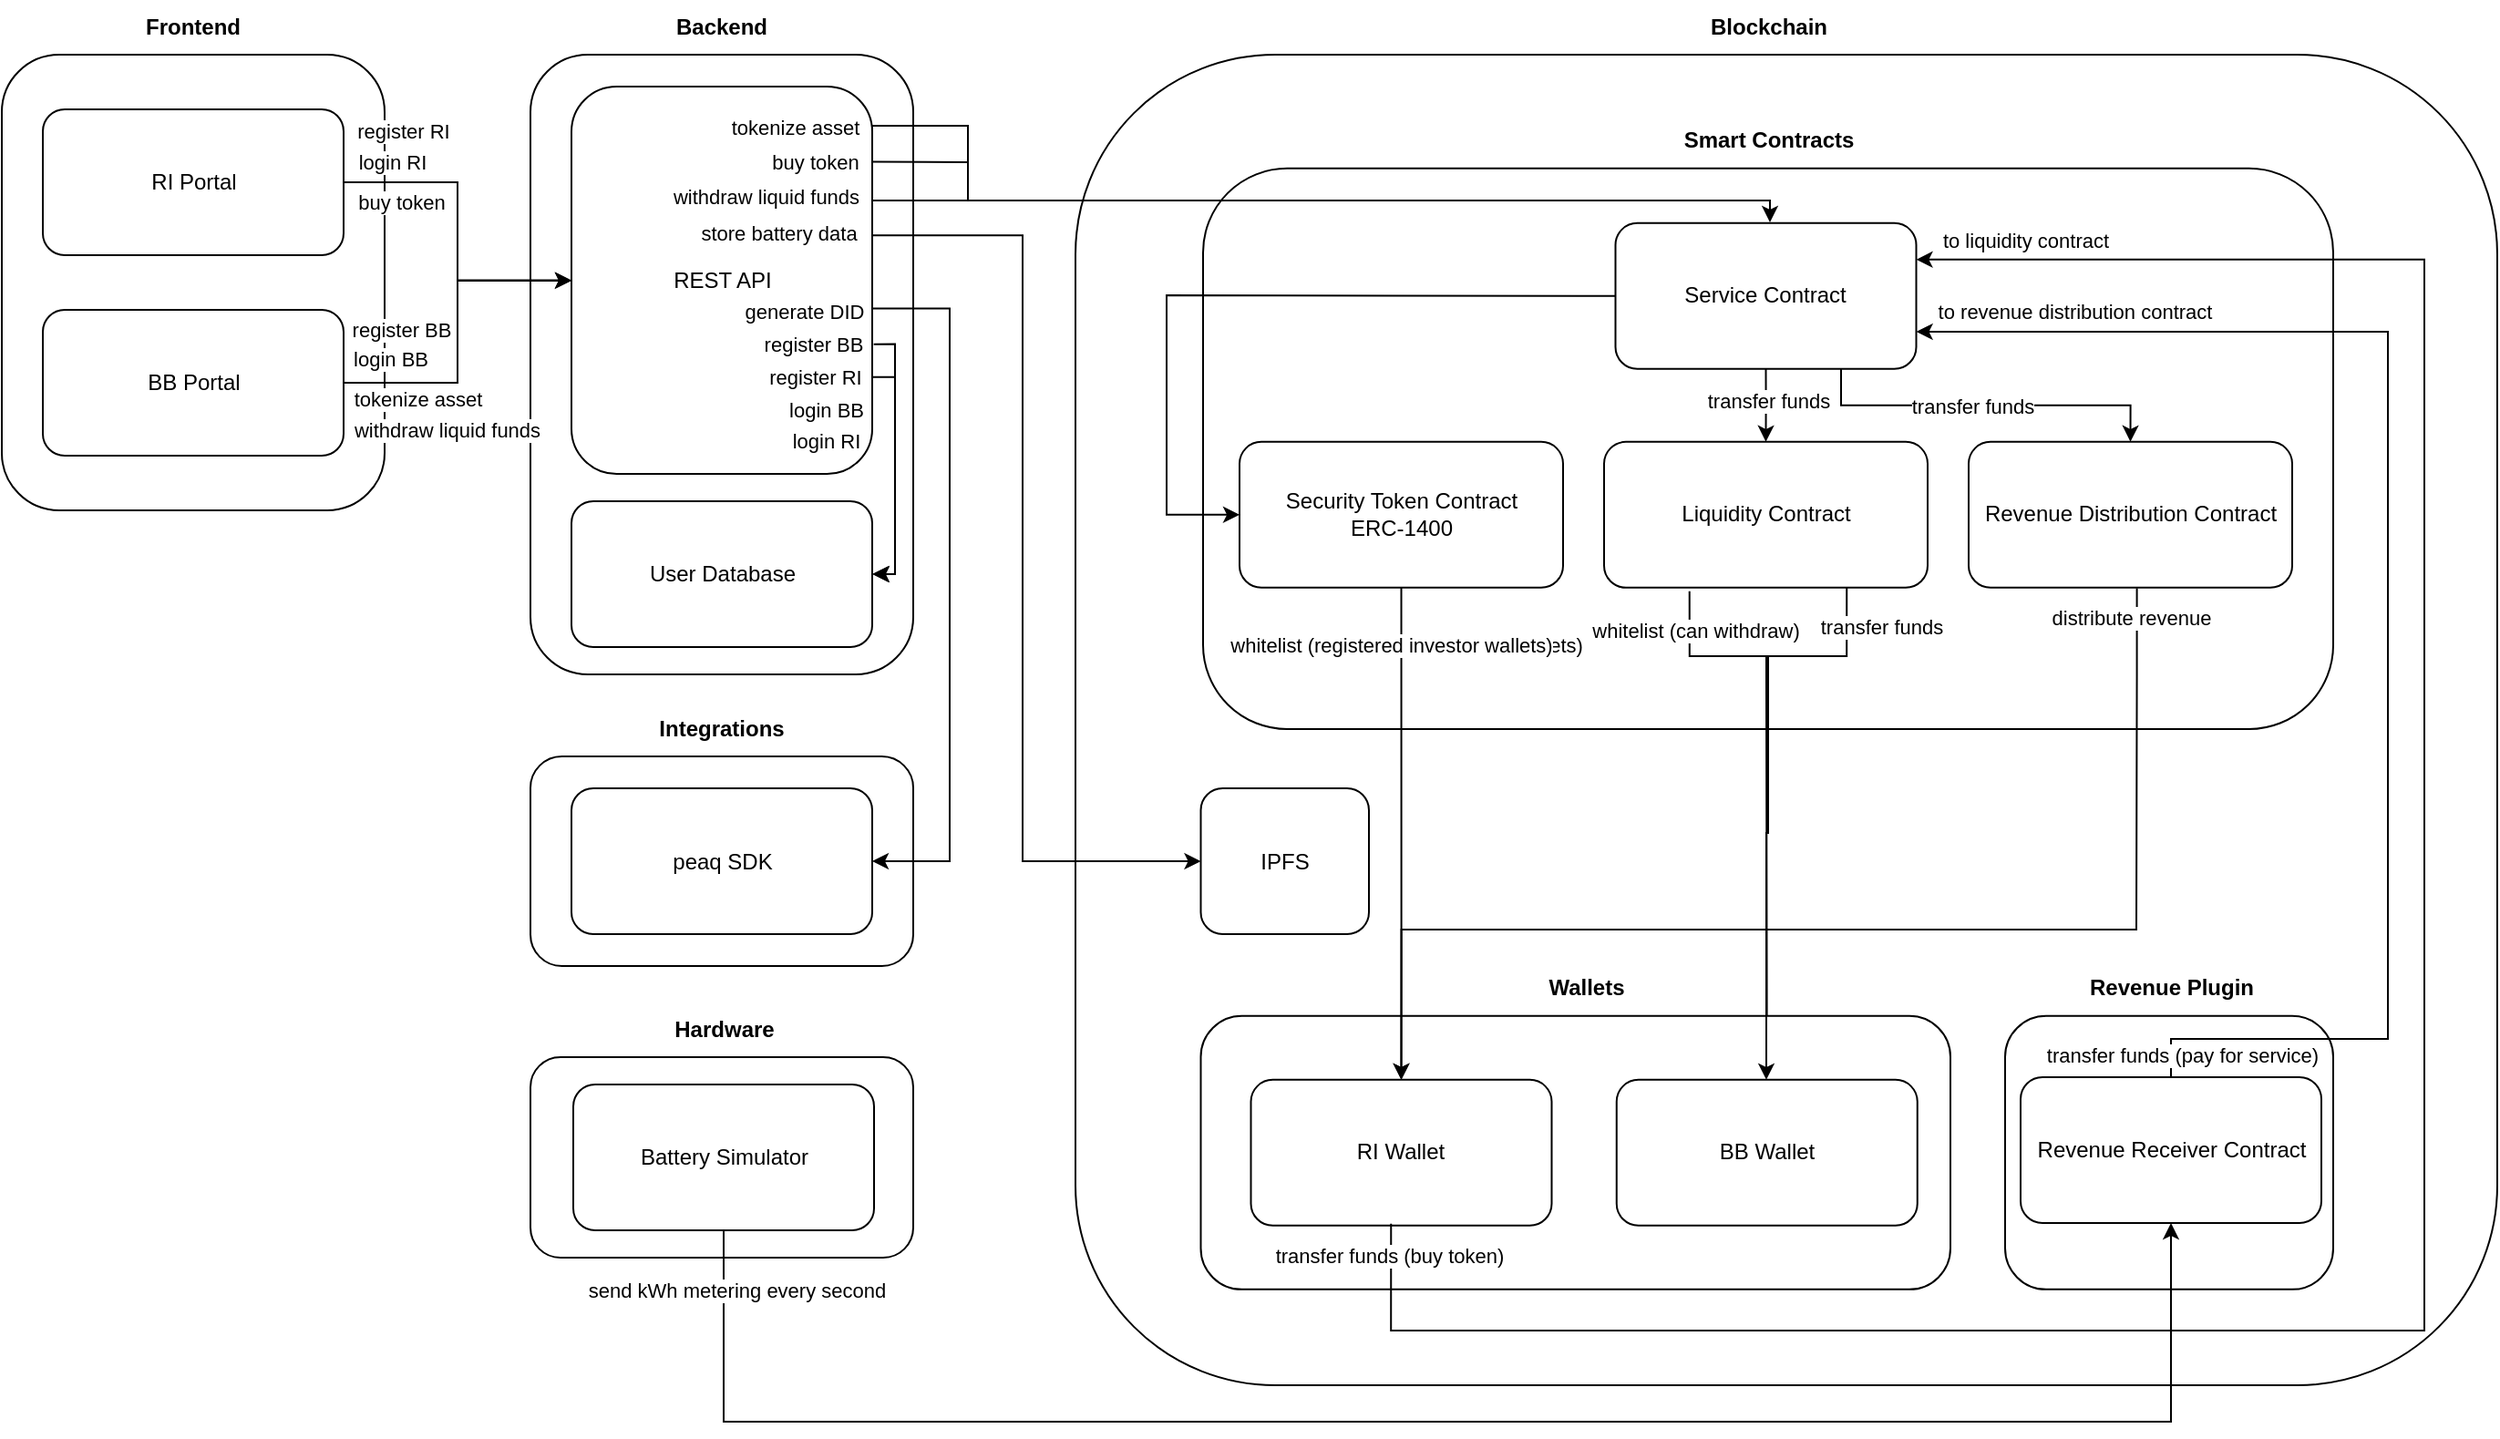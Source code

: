 <mxfile version="22.0.3" type="google">
  <diagram name="Seite-1" id="iugOcSq_H32nfj5X25wa">
    <mxGraphModel dx="1948" dy="816" grid="1" gridSize="10" guides="1" tooltips="1" connect="1" arrows="1" fold="1" page="1" pageScale="1" pageWidth="827" pageHeight="1169" math="0" shadow="0">
      <root>
        <mxCell id="0" />
        <mxCell id="1" parent="0" />
        <mxCell id="eSbXYxMQ_tcYIed6nvcc-3" value="" style="rounded=1;whiteSpace=wrap;html=1;" parent="1" vertex="1">
          <mxGeometry x="679" y="170" width="780" height="730" as="geometry" />
        </mxCell>
        <mxCell id="eSbXYxMQ_tcYIed6nvcc-22" value="" style="rounded=1;whiteSpace=wrap;html=1;" parent="1" vertex="1">
          <mxGeometry x="749" y="232.43" width="620" height="307.57" as="geometry" />
        </mxCell>
        <mxCell id="eSbXYxMQ_tcYIed6nvcc-20" value="" style="rounded=1;whiteSpace=wrap;html=1;" parent="1" vertex="1">
          <mxGeometry x="380" y="555" width="210" height="115" as="geometry" />
        </mxCell>
        <mxCell id="eSbXYxMQ_tcYIed6nvcc-1" value="" style="rounded=1;whiteSpace=wrap;html=1;" parent="1" vertex="1">
          <mxGeometry x="90" y="170" width="210" height="250" as="geometry" />
        </mxCell>
        <mxCell id="eSbXYxMQ_tcYIed6nvcc-2" value="" style="rounded=1;whiteSpace=wrap;html=1;" parent="1" vertex="1">
          <mxGeometry x="380" y="170" width="210" height="340" as="geometry" />
        </mxCell>
        <mxCell id="eSbXYxMQ_tcYIed6nvcc-4" value="Frontend" style="text;html=1;strokeColor=none;fillColor=none;align=center;verticalAlign=middle;whiteSpace=wrap;rounded=0;fontStyle=1" parent="1" vertex="1">
          <mxGeometry x="165" y="140" width="60" height="30" as="geometry" />
        </mxCell>
        <mxCell id="eSbXYxMQ_tcYIed6nvcc-5" value="Backend" style="text;html=1;strokeColor=none;fillColor=none;align=center;verticalAlign=middle;whiteSpace=wrap;rounded=0;fontStyle=1" parent="1" vertex="1">
          <mxGeometry x="455" y="140" width="60" height="30" as="geometry" />
        </mxCell>
        <mxCell id="eSbXYxMQ_tcYIed6nvcc-6" value="Blockchain" style="text;html=1;strokeColor=none;fillColor=none;align=center;verticalAlign=middle;whiteSpace=wrap;rounded=0;fontStyle=1" parent="1" vertex="1">
          <mxGeometry x="1006.5" y="140" width="105" height="30" as="geometry" />
        </mxCell>
        <mxCell id="eSbXYxMQ_tcYIed6nvcc-34" style="edgeStyle=orthogonalEdgeStyle;rounded=0;orthogonalLoop=1;jettySize=auto;html=1;exitX=1;exitY=0.5;exitDx=0;exitDy=0;entryX=0;entryY=0.5;entryDx=0;entryDy=0;" parent="1" source="eSbXYxMQ_tcYIed6nvcc-8" target="eSbXYxMQ_tcYIed6nvcc-15" edge="1">
          <mxGeometry relative="1" as="geometry">
            <mxPoint x="400" y="515" as="targetPoint" />
            <Array as="points">
              <mxPoint x="340" y="240" />
              <mxPoint x="340" y="294" />
              <mxPoint x="403" y="294" />
            </Array>
          </mxGeometry>
        </mxCell>
        <mxCell id="eSbXYxMQ_tcYIed6nvcc-8" value="RI Portal" style="rounded=1;whiteSpace=wrap;html=1;" parent="1" vertex="1">
          <mxGeometry x="112.5" y="200" width="165" height="80" as="geometry" />
        </mxCell>
        <mxCell id="eSbXYxMQ_tcYIed6nvcc-33" style="edgeStyle=orthogonalEdgeStyle;rounded=0;orthogonalLoop=1;jettySize=auto;html=1;entryX=0;entryY=0.5;entryDx=0;entryDy=0;" parent="1" source="eSbXYxMQ_tcYIed6nvcc-9" target="eSbXYxMQ_tcYIed6nvcc-15" edge="1">
          <mxGeometry relative="1" as="geometry" />
        </mxCell>
        <mxCell id="eSbXYxMQ_tcYIed6nvcc-9" value="BB Portal" style="rounded=1;whiteSpace=wrap;html=1;" parent="1" vertex="1">
          <mxGeometry x="112.5" y="310" width="165" height="80" as="geometry" />
        </mxCell>
        <mxCell id="eSbXYxMQ_tcYIed6nvcc-59" style="edgeStyle=orthogonalEdgeStyle;rounded=0;orthogonalLoop=1;jettySize=auto;html=1;exitX=0.5;exitY=1;exitDx=0;exitDy=0;" parent="1" source="eSbXYxMQ_tcYIed6nvcc-11" target="eSbXYxMQ_tcYIed6nvcc-13" edge="1">
          <mxGeometry relative="1" as="geometry" />
        </mxCell>
        <mxCell id="eSbXYxMQ_tcYIed6nvcc-82" value="transfer funds" style="edgeLabel;html=1;align=center;verticalAlign=middle;resizable=0;points=[];" parent="eSbXYxMQ_tcYIed6nvcc-59" connectable="0" vertex="1">
          <mxGeometry x="-0.142" y="1" relative="1" as="geometry">
            <mxPoint as="offset" />
          </mxGeometry>
        </mxCell>
        <mxCell id="eSbXYxMQ_tcYIed6nvcc-60" style="edgeStyle=orthogonalEdgeStyle;rounded=0;orthogonalLoop=1;jettySize=auto;html=1;exitX=0.75;exitY=1;exitDx=0;exitDy=0;entryX=0.5;entryY=0;entryDx=0;entryDy=0;" parent="1" source="eSbXYxMQ_tcYIed6nvcc-11" target="eSbXYxMQ_tcYIed6nvcc-14" edge="1">
          <mxGeometry relative="1" as="geometry" />
        </mxCell>
        <mxCell id="eSbXYxMQ_tcYIed6nvcc-83" value="transfer funds" style="edgeLabel;html=1;align=center;verticalAlign=middle;resizable=0;points=[];" parent="eSbXYxMQ_tcYIed6nvcc-60" connectable="0" vertex="1">
          <mxGeometry x="-0.075" relative="1" as="geometry">
            <mxPoint as="offset" />
          </mxGeometry>
        </mxCell>
        <mxCell id="eSbXYxMQ_tcYIed6nvcc-85" style="edgeStyle=orthogonalEdgeStyle;rounded=0;orthogonalLoop=1;jettySize=auto;html=1;entryX=0;entryY=0.5;entryDx=0;entryDy=0;exitX=0;exitY=0.5;exitDx=0;exitDy=0;" parent="1" source="eSbXYxMQ_tcYIed6nvcc-11" target="eSbXYxMQ_tcYIed6nvcc-12" edge="1">
          <mxGeometry relative="1" as="geometry">
            <Array as="points">
              <mxPoint x="955" y="302" />
              <mxPoint x="729" y="302" />
              <mxPoint x="729" y="422" />
            </Array>
          </mxGeometry>
        </mxCell>
        <mxCell id="eSbXYxMQ_tcYIed6nvcc-11" value="Service Contract" style="rounded=1;whiteSpace=wrap;html=1;" parent="1" vertex="1">
          <mxGeometry x="975.25" y="262.43" width="165" height="80" as="geometry" />
        </mxCell>
        <mxCell id="eSbXYxMQ_tcYIed6nvcc-12" value="Security Token Contract&lt;br&gt;ERC-1400" style="rounded=1;whiteSpace=wrap;html=1;" parent="1" vertex="1">
          <mxGeometry x="769" y="382.43" width="177.5" height="80" as="geometry" />
        </mxCell>
        <mxCell id="eSbXYxMQ_tcYIed6nvcc-69" style="edgeStyle=orthogonalEdgeStyle;rounded=0;orthogonalLoop=1;jettySize=auto;html=1;exitX=0.75;exitY=1;exitDx=0;exitDy=0;entryX=0.5;entryY=0;entryDx=0;entryDy=0;" parent="1" source="eSbXYxMQ_tcYIed6nvcc-13" target="eSbXYxMQ_tcYIed6nvcc-31" edge="1">
          <mxGeometry relative="1" as="geometry">
            <Array as="points">
              <mxPoint x="1102" y="500" />
              <mxPoint x="1058" y="500" />
              <mxPoint x="1058" y="510" />
              <mxPoint x="1058" y="510" />
            </Array>
          </mxGeometry>
        </mxCell>
        <mxCell id="eSbXYxMQ_tcYIed6nvcc-13" value="Liquidity Contract" style="rounded=1;whiteSpace=wrap;html=1;" parent="1" vertex="1">
          <mxGeometry x="969" y="382.43" width="177.5" height="80" as="geometry" />
        </mxCell>
        <mxCell id="eSbXYxMQ_tcYIed6nvcc-14" value="Revenue Distribution Contract" style="rounded=1;whiteSpace=wrap;html=1;" parent="1" vertex="1">
          <mxGeometry x="1169" y="382.43" width="177.5" height="80" as="geometry" />
        </mxCell>
        <mxCell id="eSbXYxMQ_tcYIed6nvcc-77" style="edgeStyle=orthogonalEdgeStyle;rounded=0;orthogonalLoop=1;jettySize=auto;html=1;exitX=0.994;exitY=0.573;exitDx=0;exitDy=0;entryX=1;entryY=0.5;entryDx=0;entryDy=0;exitPerimeter=0;" parent="1" source="eSbXYxMQ_tcYIed6nvcc-15" target="eSbXYxMQ_tcYIed6nvcc-19" edge="1">
          <mxGeometry relative="1" as="geometry">
            <Array as="points">
              <mxPoint x="610" y="309" />
              <mxPoint x="610" y="612" />
            </Array>
          </mxGeometry>
        </mxCell>
        <mxCell id="eSbXYxMQ_tcYIed6nvcc-15" value="REST API" style="rounded=1;whiteSpace=wrap;html=1;" parent="1" vertex="1">
          <mxGeometry x="402.5" y="187.5" width="165" height="212.5" as="geometry" />
        </mxCell>
        <mxCell id="eSbXYxMQ_tcYIed6nvcc-16" value="User Database" style="rounded=1;whiteSpace=wrap;html=1;" parent="1" vertex="1">
          <mxGeometry x="402.5" y="415" width="165" height="80" as="geometry" />
        </mxCell>
        <mxCell id="eSbXYxMQ_tcYIed6nvcc-43" style="edgeStyle=orthogonalEdgeStyle;rounded=0;orthogonalLoop=1;jettySize=auto;html=1;entryX=1;entryY=0.5;entryDx=0;entryDy=0;exitX=1.005;exitY=0.665;exitDx=0;exitDy=0;exitPerimeter=0;" parent="1" source="eSbXYxMQ_tcYIed6nvcc-15" target="eSbXYxMQ_tcYIed6nvcc-16" edge="1">
          <mxGeometry relative="1" as="geometry">
            <Array as="points">
              <mxPoint x="580" y="329" />
              <mxPoint x="580" y="455" />
            </Array>
          </mxGeometry>
        </mxCell>
        <mxCell id="eSbXYxMQ_tcYIed6nvcc-19" value="peaq SDK" style="rounded=1;whiteSpace=wrap;html=1;" parent="1" vertex="1">
          <mxGeometry x="402.5" y="572.5" width="165" height="80" as="geometry" />
        </mxCell>
        <mxCell id="eSbXYxMQ_tcYIed6nvcc-21" value="Integrations" style="text;html=1;strokeColor=none;fillColor=none;align=center;verticalAlign=middle;whiteSpace=wrap;rounded=0;fontStyle=1" parent="1" vertex="1">
          <mxGeometry x="455" y="525" width="60" height="30" as="geometry" />
        </mxCell>
        <mxCell id="eSbXYxMQ_tcYIed6nvcc-23" value="Smart Contracts" style="text;html=1;strokeColor=none;fillColor=none;align=center;verticalAlign=middle;whiteSpace=wrap;rounded=0;fontStyle=1" parent="1" vertex="1">
          <mxGeometry x="1006.5" y="202.43" width="105" height="30" as="geometry" />
        </mxCell>
        <mxCell id="eSbXYxMQ_tcYIed6nvcc-28" value="" style="rounded=1;whiteSpace=wrap;html=1;" parent="1" vertex="1">
          <mxGeometry x="747.75" y="697.43" width="411.25" height="150" as="geometry" />
        </mxCell>
        <mxCell id="eSbXYxMQ_tcYIed6nvcc-29" value="Wallets" style="text;html=1;strokeColor=none;fillColor=none;align=center;verticalAlign=middle;whiteSpace=wrap;rounded=0;fontStyle=1;shadow=1;" parent="1" vertex="1">
          <mxGeometry x="906.5" y="667.43" width="105" height="30" as="geometry" />
        </mxCell>
        <mxCell id="eSbXYxMQ_tcYIed6nvcc-30" value="RI Wallet" style="rounded=1;whiteSpace=wrap;html=1;" parent="1" vertex="1">
          <mxGeometry x="775.25" y="732.43" width="165" height="80" as="geometry" />
        </mxCell>
        <mxCell id="eSbXYxMQ_tcYIed6nvcc-31" value="BB Wallet" style="rounded=1;whiteSpace=wrap;html=1;" parent="1" vertex="1">
          <mxGeometry x="975.88" y="732.43" width="165" height="80" as="geometry" />
        </mxCell>
        <mxCell id="eSbXYxMQ_tcYIed6nvcc-45" value="register BB" style="edgeLabel;html=1;align=center;verticalAlign=middle;resizable=0;points=[];" parent="1" connectable="0" vertex="1">
          <mxGeometry x="545.001" y="319.005" as="geometry">
            <mxPoint x="-10" y="10" as="offset" />
          </mxGeometry>
        </mxCell>
        <mxCell id="eSbXYxMQ_tcYIed6nvcc-46" style="edgeStyle=orthogonalEdgeStyle;rounded=0;orthogonalLoop=1;jettySize=auto;html=1;exitX=1;exitY=0.107;exitDx=0;exitDy=0;exitPerimeter=0;entryX=0.51;entryY=0.007;entryDx=0;entryDy=0;entryPerimeter=0;" parent="1" source="eSbXYxMQ_tcYIed6nvcc-15" target="eSbXYxMQ_tcYIed6nvcc-11" edge="1">
          <mxGeometry relative="1" as="geometry">
            <mxPoint x="570" y="210" as="sourcePoint" />
            <Array as="points">
              <mxPoint x="568" y="209" />
              <mxPoint x="620" y="209" />
              <mxPoint x="620" y="250" />
              <mxPoint x="1060" y="250" />
              <mxPoint x="1060" y="262" />
              <mxPoint x="1059" y="262" />
            </Array>
          </mxGeometry>
        </mxCell>
        <mxCell id="eSbXYxMQ_tcYIed6nvcc-48" value="tokenize asset" style="edgeLabel;html=1;align=center;verticalAlign=middle;resizable=0;points=[];" parent="1" connectable="0" vertex="1">
          <mxGeometry x="524.0" y="309.998" as="geometry">
            <mxPoint x="1" y="-100" as="offset" />
          </mxGeometry>
        </mxCell>
        <mxCell id="eSbXYxMQ_tcYIed6nvcc-49" value="withdraw liquid funds" style="edgeLabel;html=1;align=center;verticalAlign=middle;resizable=0;points=[];" parent="1" connectable="0" vertex="1">
          <mxGeometry x="511.0" y="248.998" as="geometry">
            <mxPoint x="-2" y="-1" as="offset" />
          </mxGeometry>
        </mxCell>
        <mxCell id="eSbXYxMQ_tcYIed6nvcc-50" value="buy token" style="edgeLabel;html=1;align=center;verticalAlign=middle;resizable=0;points=[];" parent="1" connectable="0" vertex="1">
          <mxGeometry x="309.0" y="250.998" as="geometry" />
        </mxCell>
        <mxCell id="eSbXYxMQ_tcYIed6nvcc-52" value="tokenize asset" style="edgeLabel;html=1;align=center;verticalAlign=middle;resizable=0;points=[];" parent="1" connectable="0" vertex="1">
          <mxGeometry x="316.0" y="362.998" as="geometry">
            <mxPoint x="2" y="-4" as="offset" />
          </mxGeometry>
        </mxCell>
        <mxCell id="eSbXYxMQ_tcYIed6nvcc-53" value="withdraw liquid funds" style="edgeLabel;html=1;align=center;verticalAlign=middle;resizable=0;points=[];" parent="1" connectable="0" vertex="1">
          <mxGeometry x="332.0" y="379.998" as="geometry">
            <mxPoint x="2" y="-4" as="offset" />
          </mxGeometry>
        </mxCell>
        <mxCell id="eSbXYxMQ_tcYIed6nvcc-57" value="buy token" style="edgeLabel;html=1;align=center;verticalAlign=middle;resizable=0;points=[];" parent="1" connectable="0" vertex="1">
          <mxGeometry x="535.0" y="328.998" as="geometry">
            <mxPoint x="1" y="-100" as="offset" />
          </mxGeometry>
        </mxCell>
        <mxCell id="eSbXYxMQ_tcYIed6nvcc-61" style="edgeStyle=orthogonalEdgeStyle;rounded=0;orthogonalLoop=1;jettySize=auto;html=1;exitX=0.52;exitY=1.004;exitDx=0;exitDy=0;exitPerimeter=0;entryX=0.5;entryY=0;entryDx=0;entryDy=0;" parent="1" source="eSbXYxMQ_tcYIed6nvcc-14" target="eSbXYxMQ_tcYIed6nvcc-30" edge="1">
          <mxGeometry relative="1" as="geometry">
            <Array as="points">
              <mxPoint x="1261" y="510" />
              <mxPoint x="1261" y="650" />
              <mxPoint x="858" y="650" />
            </Array>
          </mxGeometry>
        </mxCell>
        <mxCell id="eSbXYxMQ_tcYIed6nvcc-62" value="distribute revenue" style="edgeLabel;html=1;align=center;verticalAlign=middle;resizable=0;points=[];" parent="eSbXYxMQ_tcYIed6nvcc-61" connectable="0" vertex="1">
          <mxGeometry x="-0.949" y="-1" relative="1" as="geometry">
            <mxPoint x="-3" y="-1" as="offset" />
          </mxGeometry>
        </mxCell>
        <mxCell id="eSbXYxMQ_tcYIed6nvcc-64" style="edgeStyle=orthogonalEdgeStyle;rounded=0;orthogonalLoop=1;jettySize=auto;html=1;exitX=0.264;exitY=1.024;exitDx=0;exitDy=0;exitPerimeter=0;" parent="1" source="eSbXYxMQ_tcYIed6nvcc-13" target="eSbXYxMQ_tcYIed6nvcc-31" edge="1">
          <mxGeometry relative="1" as="geometry">
            <Array as="points">
              <mxPoint x="1016" y="500" />
              <mxPoint x="1059" y="500" />
              <mxPoint x="1059" y="597" />
              <mxPoint x="1058" y="597" />
            </Array>
          </mxGeometry>
        </mxCell>
        <mxCell id="eSbXYxMQ_tcYIed6nvcc-67" value="whitelist (can withdraw)" style="edgeLabel;html=1;align=center;verticalAlign=middle;resizable=0;points=[];" parent="eSbXYxMQ_tcYIed6nvcc-64" connectable="0" vertex="1">
          <mxGeometry x="-0.822" y="1" relative="1" as="geometry">
            <mxPoint x="2" y="-7" as="offset" />
          </mxGeometry>
        </mxCell>
        <mxCell id="eSbXYxMQ_tcYIed6nvcc-65" style="edgeStyle=orthogonalEdgeStyle;rounded=0;orthogonalLoop=1;jettySize=auto;html=1;entryX=0.5;entryY=0;entryDx=0;entryDy=0;exitX=0.5;exitY=1;exitDx=0;exitDy=0;" parent="1" target="eSbXYxMQ_tcYIed6nvcc-30" edge="1">
          <mxGeometry relative="1" as="geometry">
            <Array as="points">
              <mxPoint x="858" y="650" />
              <mxPoint x="858" y="732" />
            </Array>
            <mxPoint x="857.75" y="462.43" as="sourcePoint" />
            <mxPoint x="852.13" y="732.43" as="targetPoint" />
          </mxGeometry>
        </mxCell>
        <mxCell id="eSbXYxMQ_tcYIed6nvcc-66" value="whitelist (fractional owner wallets)" style="edgeLabel;html=1;align=center;verticalAlign=middle;resizable=0;points=[];" parent="eSbXYxMQ_tcYIed6nvcc-65" connectable="0" vertex="1">
          <mxGeometry x="-0.843" relative="1" as="geometry">
            <mxPoint x="17" y="10" as="offset" />
          </mxGeometry>
        </mxCell>
        <mxCell id="eSbXYxMQ_tcYIed6nvcc-71" value="transfer funds" style="edgeLabel;html=1;align=center;verticalAlign=middle;resizable=0;points=[];" parent="1" connectable="0" vertex="1">
          <mxGeometry x="1120.497" y="483.998" as="geometry" />
        </mxCell>
        <mxCell id="eSbXYxMQ_tcYIed6nvcc-73" style="edgeStyle=orthogonalEdgeStyle;rounded=0;orthogonalLoop=1;jettySize=auto;html=1;entryX=1;entryY=0.25;entryDx=0;entryDy=0;exitX=0.5;exitY=1;exitDx=0;exitDy=0;" parent="1" target="eSbXYxMQ_tcYIed6nvcc-11" edge="1">
          <mxGeometry relative="1" as="geometry">
            <mxPoint x="852.13" y="811.43" as="sourcePoint" />
            <mxPoint x="1140.25" y="300" as="targetPoint" />
            <Array as="points">
              <mxPoint x="852" y="870" />
              <mxPoint x="1419" y="870" />
              <mxPoint x="1419" y="282" />
            </Array>
          </mxGeometry>
        </mxCell>
        <mxCell id="eSbXYxMQ_tcYIed6nvcc-75" value="transfer funds (buy token)" style="edgeLabel;html=1;align=center;verticalAlign=middle;resizable=0;points=[];" parent="eSbXYxMQ_tcYIed6nvcc-73" connectable="0" vertex="1">
          <mxGeometry x="-0.977" y="-1" relative="1" as="geometry">
            <mxPoint as="offset" />
          </mxGeometry>
        </mxCell>
        <mxCell id="eSbXYxMQ_tcYIed6nvcc-78" value="generate DID" style="edgeLabel;html=1;align=center;verticalAlign=middle;resizable=0;points=[];" parent="1" connectable="0" vertex="1">
          <mxGeometry x="530.0" y="310.999" as="geometry" />
        </mxCell>
        <mxCell id="nYs-Er4ms6qR0FIkrKlQ-1" value="register RI" style="edgeLabel;html=1;align=center;verticalAlign=middle;resizable=0;points=[];" parent="1" connectable="0" vertex="1">
          <mxGeometry x="546.001" y="337.005" as="geometry">
            <mxPoint x="-10" y="10" as="offset" />
          </mxGeometry>
        </mxCell>
        <mxCell id="nYs-Er4ms6qR0FIkrKlQ-2" value="login BB" style="edgeLabel;html=1;align=center;verticalAlign=middle;resizable=0;points=[];" parent="1" connectable="0" vertex="1">
          <mxGeometry x="552.001" y="355.005" as="geometry">
            <mxPoint x="-10" y="10" as="offset" />
          </mxGeometry>
        </mxCell>
        <mxCell id="nYs-Er4ms6qR0FIkrKlQ-3" value="login RI" style="edgeLabel;html=1;align=center;verticalAlign=middle;resizable=0;points=[];" parent="1" connectable="0" vertex="1">
          <mxGeometry x="552.001" y="371.995" as="geometry">
            <mxPoint x="-10" y="10" as="offset" />
          </mxGeometry>
        </mxCell>
        <mxCell id="nYs-Er4ms6qR0FIkrKlQ-4" style="edgeStyle=orthogonalEdgeStyle;rounded=0;orthogonalLoop=1;jettySize=auto;html=1;entryX=1;entryY=0.5;entryDx=0;entryDy=0;exitX=1;exitY=0.75;exitDx=0;exitDy=0;" parent="1" source="eSbXYxMQ_tcYIed6nvcc-15" edge="1">
          <mxGeometry relative="1" as="geometry">
            <Array as="points">
              <mxPoint x="580" y="347" />
              <mxPoint x="580" y="455" />
            </Array>
            <mxPoint x="568" y="350" as="sourcePoint" />
            <mxPoint x="568" y="455" as="targetPoint" />
          </mxGeometry>
        </mxCell>
        <mxCell id="nYs-Er4ms6qR0FIkrKlQ-5" value="" style="rounded=1;whiteSpace=wrap;html=1;" parent="1" vertex="1">
          <mxGeometry x="1189" y="697.43" width="180" height="150" as="geometry" />
        </mxCell>
        <mxCell id="nYs-Er4ms6qR0FIkrKlQ-6" value="Revenue Plugin" style="text;html=1;strokeColor=none;fillColor=none;align=center;verticalAlign=middle;whiteSpace=wrap;rounded=0;fontStyle=1;shadow=1;" parent="1" vertex="1">
          <mxGeometry x="1227.5" y="667.43" width="105" height="30" as="geometry" />
        </mxCell>
        <mxCell id="nYs-Er4ms6qR0FIkrKlQ-7" value="Revenue Receiver Contract" style="rounded=1;whiteSpace=wrap;html=1;" parent="1" vertex="1">
          <mxGeometry x="1197.5" y="731" width="165" height="80" as="geometry" />
        </mxCell>
        <mxCell id="nYs-Er4ms6qR0FIkrKlQ-8" value="" style="rounded=1;whiteSpace=wrap;html=1;" parent="1" vertex="1">
          <mxGeometry x="380" y="720" width="210" height="110" as="geometry" />
        </mxCell>
        <mxCell id="nYs-Er4ms6qR0FIkrKlQ-9" value="Hardware" style="text;html=1;strokeColor=none;fillColor=none;align=center;verticalAlign=middle;whiteSpace=wrap;rounded=0;fontStyle=1;shadow=1;" parent="1" vertex="1">
          <mxGeometry x="433.5" y="690" width="105" height="30" as="geometry" />
        </mxCell>
        <mxCell id="nYs-Er4ms6qR0FIkrKlQ-10" value="Battery Simulator" style="rounded=1;whiteSpace=wrap;html=1;" parent="1" vertex="1">
          <mxGeometry x="403.5" y="735" width="165" height="80" as="geometry" />
        </mxCell>
        <mxCell id="nYs-Er4ms6qR0FIkrKlQ-11" style="edgeStyle=orthogonalEdgeStyle;rounded=0;orthogonalLoop=1;jettySize=auto;html=1;exitX=0.5;exitY=1;exitDx=0;exitDy=0;entryX=0.5;entryY=1;entryDx=0;entryDy=0;" parent="1" source="nYs-Er4ms6qR0FIkrKlQ-10" target="nYs-Er4ms6qR0FIkrKlQ-7" edge="1">
          <mxGeometry relative="1" as="geometry">
            <Array as="points">
              <mxPoint x="486" y="920" />
              <mxPoint x="1280" y="920" />
            </Array>
            <mxPoint x="577" y="865" as="sourcePoint" />
            <mxPoint x="1240" y="900" as="targetPoint" />
          </mxGeometry>
        </mxCell>
        <mxCell id="nYs-Er4ms6qR0FIkrKlQ-12" value="send kWh metering every second" style="edgeLabel;html=1;align=center;verticalAlign=middle;resizable=0;points=[];" parent="1" connectable="0" vertex="1">
          <mxGeometry x="493.003" y="847.428" as="geometry" />
        </mxCell>
        <mxCell id="nYs-Er4ms6qR0FIkrKlQ-13" style="edgeStyle=orthogonalEdgeStyle;rounded=0;orthogonalLoop=1;jettySize=auto;html=1;exitX=0.5;exitY=0;exitDx=0;exitDy=0;entryX=1;entryY=0.75;entryDx=0;entryDy=0;" parent="1" source="nYs-Er4ms6qR0FIkrKlQ-7" target="eSbXYxMQ_tcYIed6nvcc-11" edge="1">
          <mxGeometry relative="1" as="geometry">
            <Array as="points">
              <mxPoint x="1280" y="710" />
              <mxPoint x="1399" y="710" />
              <mxPoint x="1399" y="322" />
              <mxPoint x="1140" y="322" />
            </Array>
            <mxPoint x="525" y="825" as="sourcePoint" />
            <mxPoint x="1290" y="821" as="targetPoint" />
          </mxGeometry>
        </mxCell>
        <mxCell id="nYs-Er4ms6qR0FIkrKlQ-14" value="transfer funds (pay for service)" style="edgeLabel;html=1;align=center;verticalAlign=middle;resizable=0;points=[];" parent="1" connectable="0" vertex="1">
          <mxGeometry x="1320.995" y="711.999" as="geometry">
            <mxPoint x="-35" y="7" as="offset" />
          </mxGeometry>
        </mxCell>
        <mxCell id="nYs-Er4ms6qR0FIkrKlQ-15" value="whitelist (registered investor wallets)" style="edgeLabel;html=1;align=center;verticalAlign=middle;resizable=0;points=[];" parent="1" connectable="0" vertex="1">
          <mxGeometry x="851.999" y="493.997" as="geometry" />
        </mxCell>
        <mxCell id="nYs-Er4ms6qR0FIkrKlQ-16" value="to revenue distribution contract" style="edgeLabel;html=1;align=center;verticalAlign=middle;resizable=0;points=[];" parent="1" connectable="0" vertex="1">
          <mxGeometry x="1227.0" y="310.999" as="geometry" />
        </mxCell>
        <mxCell id="nYs-Er4ms6qR0FIkrKlQ-17" value="to liquidity contract" style="edgeLabel;html=1;align=center;verticalAlign=middle;resizable=0;points=[];" parent="1" connectable="0" vertex="1">
          <mxGeometry x="1199.5" y="271.999" as="geometry" />
        </mxCell>
        <mxCell id="nYs-Er4ms6qR0FIkrKlQ-18" value="IPFS" style="rounded=1;whiteSpace=wrap;html=1;" parent="1" vertex="1">
          <mxGeometry x="747.75" y="572.5" width="92.25" height="80" as="geometry" />
        </mxCell>
        <mxCell id="nYs-Er4ms6qR0FIkrKlQ-19" value="" style="endArrow=none;html=1;rounded=0;fontStyle=4;exitX=1;exitY=0.199;exitDx=0;exitDy=0;exitPerimeter=0;" parent="1" edge="1">
          <mxGeometry width="50" height="50" relative="1" as="geometry">
            <mxPoint x="567.5" y="228.788" as="sourcePoint" />
            <mxPoint x="620" y="229" as="targetPoint" />
          </mxGeometry>
        </mxCell>
        <mxCell id="nYs-Er4ms6qR0FIkrKlQ-20" value="" style="endArrow=none;html=1;rounded=0;exitX=0.989;exitY=0.222;exitDx=0;exitDy=0;exitPerimeter=0;" parent="1" edge="1">
          <mxGeometry width="50" height="50" relative="1" as="geometry">
            <mxPoint x="567.5" y="250" as="sourcePoint" />
            <mxPoint x="621.5" y="250" as="targetPoint" />
          </mxGeometry>
        </mxCell>
        <mxCell id="nYs-Er4ms6qR0FIkrKlQ-21" value="store battery data" style="edgeLabel;html=1;align=center;verticalAlign=middle;resizable=0;points=[];" parent="1" connectable="0" vertex="1">
          <mxGeometry x="513.0" y="275.998" as="geometry">
            <mxPoint x="3" y="-8" as="offset" />
          </mxGeometry>
        </mxCell>
        <mxCell id="nYs-Er4ms6qR0FIkrKlQ-24" value="" style="endArrow=classic;html=1;rounded=0;exitX=1;exitY=0.384;exitDx=0;exitDy=0;exitPerimeter=0;entryX=0;entryY=0.5;entryDx=0;entryDy=0;edgeStyle=orthogonalEdgeStyle;" parent="1" source="eSbXYxMQ_tcYIed6nvcc-15" target="nYs-Er4ms6qR0FIkrKlQ-18" edge="1">
          <mxGeometry width="50" height="50" relative="1" as="geometry">
            <mxPoint x="590" y="330" as="sourcePoint" />
            <mxPoint x="640" y="280" as="targetPoint" />
            <Array as="points">
              <mxPoint x="650" y="269" />
              <mxPoint x="650" y="612" />
            </Array>
          </mxGeometry>
        </mxCell>
        <mxCell id="rI4bKI-Q9WXuu091VSVO-1" value="login RI" style="edgeLabel;html=1;align=center;verticalAlign=middle;resizable=0;points=[];" connectable="0" vertex="1" parent="1">
          <mxGeometry x="304.0" y="228.998" as="geometry" />
        </mxCell>
        <mxCell id="rI4bKI-Q9WXuu091VSVO-2" value="register RI" style="edgeLabel;html=1;align=center;verticalAlign=middle;resizable=0;points=[];" connectable="0" vertex="1" parent="1">
          <mxGeometry x="310.0" y="211.998" as="geometry" />
        </mxCell>
        <mxCell id="rI4bKI-Q9WXuu091VSVO-3" value="login BB" style="edgeLabel;html=1;align=center;verticalAlign=middle;resizable=0;points=[];" connectable="0" vertex="1" parent="1">
          <mxGeometry x="303.0" y="336.998" as="geometry" />
        </mxCell>
        <mxCell id="rI4bKI-Q9WXuu091VSVO-4" value="register BB" style="edgeLabel;html=1;align=center;verticalAlign=middle;resizable=0;points=[];" connectable="0" vertex="1" parent="1">
          <mxGeometry x="309.0" y="320.998" as="geometry" />
        </mxCell>
      </root>
    </mxGraphModel>
  </diagram>
</mxfile>
